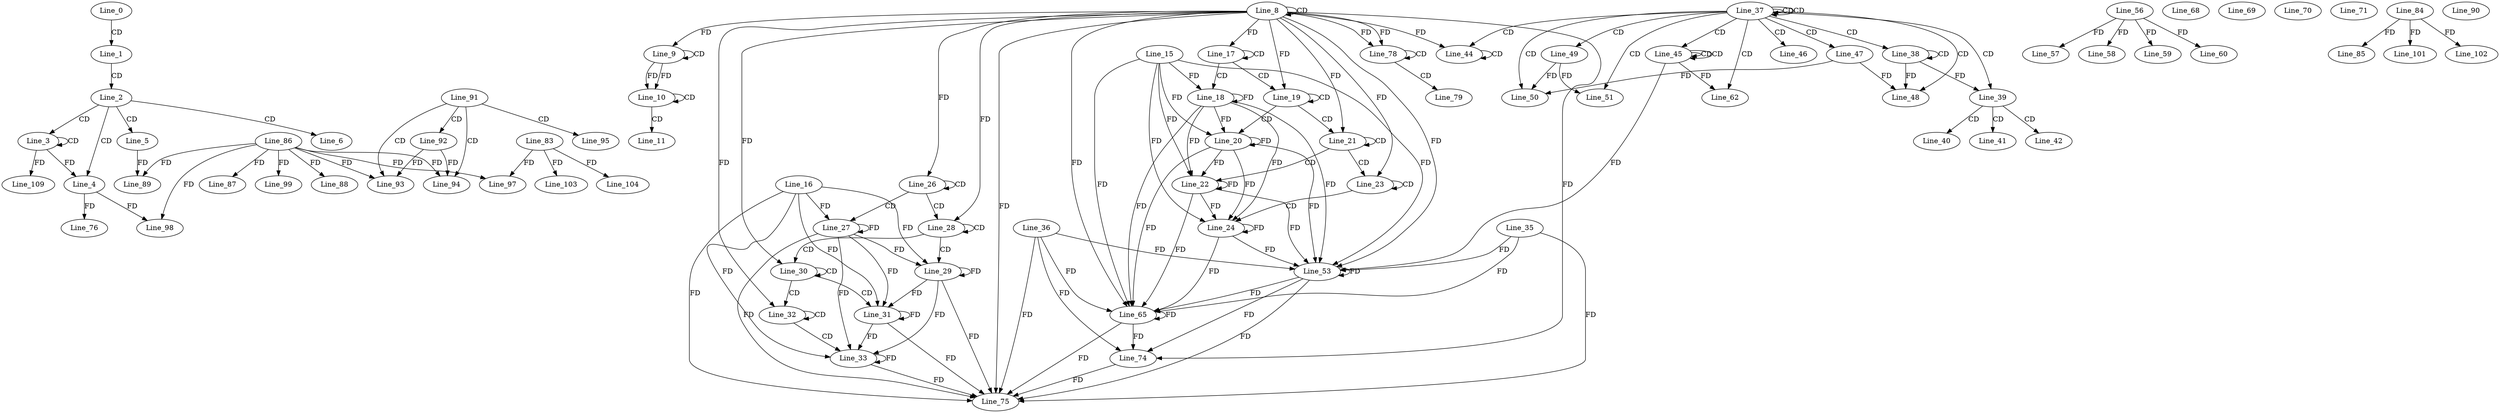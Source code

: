 digraph G {
  Line_0;
  Line_1;
  Line_2;
  Line_3;
  Line_3;
  Line_4;
  Line_4;
  Line_5;
  Line_6;
  Line_8;
  Line_8;
  Line_9;
  Line_9;
  Line_10;
  Line_10;
  Line_11;
  Line_17;
  Line_17;
  Line_17;
  Line_18;
  Line_15;
  Line_19;
  Line_19;
  Line_19;
  Line_20;
  Line_21;
  Line_21;
  Line_21;
  Line_22;
  Line_23;
  Line_23;
  Line_23;
  Line_24;
  Line_26;
  Line_26;
  Line_26;
  Line_27;
  Line_16;
  Line_28;
  Line_28;
  Line_28;
  Line_29;
  Line_30;
  Line_30;
  Line_30;
  Line_31;
  Line_32;
  Line_32;
  Line_32;
  Line_33;
  Line_37;
  Line_37;
  Line_37;
  Line_38;
  Line_38;
  Line_39;
  Line_40;
  Line_41;
  Line_42;
  Line_44;
  Line_44;
  Line_44;
  Line_45;
  Line_45;
  Line_45;
  Line_45;
  Line_46;
  Line_47;
  Line_48;
  Line_48;
  Line_49;
  Line_50;
  Line_50;
  Line_51;
  Line_36;
  Line_53;
  Line_53;
  Line_35;
  Line_53;
  Line_53;
  Line_56;
  Line_57;
  Line_58;
  Line_59;
  Line_60;
  Line_62;
  Line_65;
  Line_65;
  Line_65;
  Line_68;
  Line_69;
  Line_70;
  Line_71;
  Line_74;
  Line_74;
  Line_75;
  Line_74;
  Line_75;
  Line_76;
  Line_78;
  Line_78;
  Line_79;
  Line_84;
  Line_85;
  Line_86;
  Line_87;
  Line_88;
  Line_89;
  Line_89;
  Line_90;
  Line_91;
  Line_92;
  Line_93;
  Line_93;
  Line_94;
  Line_94;
  Line_95;
  Line_97;
  Line_83;
  Line_97;
  Line_98;
  Line_98;
  Line_99;
  Line_101;
  Line_102;
  Line_103;
  Line_104;
  Line_109;
  Line_0 -> Line_1 [ label="CD" ];
  Line_1 -> Line_2 [ label="CD" ];
  Line_2 -> Line_3 [ label="CD" ];
  Line_3 -> Line_3 [ label="CD" ];
  Line_2 -> Line_4 [ label="CD" ];
  Line_3 -> Line_4 [ label="FD" ];
  Line_2 -> Line_5 [ label="CD" ];
  Line_2 -> Line_6 [ label="CD" ];
  Line_8 -> Line_8 [ label="CD" ];
  Line_9 -> Line_9 [ label="CD" ];
  Line_8 -> Line_9 [ label="FD" ];
  Line_9 -> Line_10 [ label="FD" ];
  Line_10 -> Line_10 [ label="CD" ];
  Line_9 -> Line_10 [ label="FD" ];
  Line_10 -> Line_11 [ label="CD" ];
  Line_17 -> Line_17 [ label="CD" ];
  Line_8 -> Line_17 [ label="FD" ];
  Line_17 -> Line_18 [ label="CD" ];
  Line_15 -> Line_18 [ label="FD" ];
  Line_18 -> Line_18 [ label="FD" ];
  Line_17 -> Line_19 [ label="CD" ];
  Line_19 -> Line_19 [ label="CD" ];
  Line_8 -> Line_19 [ label="FD" ];
  Line_19 -> Line_20 [ label="CD" ];
  Line_15 -> Line_20 [ label="FD" ];
  Line_18 -> Line_20 [ label="FD" ];
  Line_20 -> Line_20 [ label="FD" ];
  Line_19 -> Line_21 [ label="CD" ];
  Line_21 -> Line_21 [ label="CD" ];
  Line_8 -> Line_21 [ label="FD" ];
  Line_21 -> Line_22 [ label="CD" ];
  Line_15 -> Line_22 [ label="FD" ];
  Line_18 -> Line_22 [ label="FD" ];
  Line_20 -> Line_22 [ label="FD" ];
  Line_22 -> Line_22 [ label="FD" ];
  Line_21 -> Line_23 [ label="CD" ];
  Line_23 -> Line_23 [ label="CD" ];
  Line_8 -> Line_23 [ label="FD" ];
  Line_23 -> Line_24 [ label="CD" ];
  Line_15 -> Line_24 [ label="FD" ];
  Line_18 -> Line_24 [ label="FD" ];
  Line_20 -> Line_24 [ label="FD" ];
  Line_22 -> Line_24 [ label="FD" ];
  Line_24 -> Line_24 [ label="FD" ];
  Line_26 -> Line_26 [ label="CD" ];
  Line_8 -> Line_26 [ label="FD" ];
  Line_26 -> Line_27 [ label="CD" ];
  Line_16 -> Line_27 [ label="FD" ];
  Line_27 -> Line_27 [ label="FD" ];
  Line_26 -> Line_28 [ label="CD" ];
  Line_28 -> Line_28 [ label="CD" ];
  Line_8 -> Line_28 [ label="FD" ];
  Line_28 -> Line_29 [ label="CD" ];
  Line_16 -> Line_29 [ label="FD" ];
  Line_27 -> Line_29 [ label="FD" ];
  Line_29 -> Line_29 [ label="FD" ];
  Line_28 -> Line_30 [ label="CD" ];
  Line_30 -> Line_30 [ label="CD" ];
  Line_8 -> Line_30 [ label="FD" ];
  Line_30 -> Line_31 [ label="CD" ];
  Line_16 -> Line_31 [ label="FD" ];
  Line_27 -> Line_31 [ label="FD" ];
  Line_29 -> Line_31 [ label="FD" ];
  Line_31 -> Line_31 [ label="FD" ];
  Line_30 -> Line_32 [ label="CD" ];
  Line_32 -> Line_32 [ label="CD" ];
  Line_8 -> Line_32 [ label="FD" ];
  Line_32 -> Line_33 [ label="CD" ];
  Line_16 -> Line_33 [ label="FD" ];
  Line_27 -> Line_33 [ label="FD" ];
  Line_29 -> Line_33 [ label="FD" ];
  Line_31 -> Line_33 [ label="FD" ];
  Line_33 -> Line_33 [ label="FD" ];
  Line_37 -> Line_37 [ label="CD" ];
  Line_37 -> Line_37 [ label="CD" ];
  Line_37 -> Line_38 [ label="CD" ];
  Line_38 -> Line_38 [ label="CD" ];
  Line_37 -> Line_39 [ label="CD" ];
  Line_38 -> Line_39 [ label="FD" ];
  Line_39 -> Line_40 [ label="CD" ];
  Line_39 -> Line_41 [ label="CD" ];
  Line_39 -> Line_42 [ label="CD" ];
  Line_37 -> Line_44 [ label="CD" ];
  Line_44 -> Line_44 [ label="CD" ];
  Line_8 -> Line_44 [ label="FD" ];
  Line_37 -> Line_45 [ label="CD" ];
  Line_45 -> Line_45 [ label="CD" ];
  Line_45 -> Line_45 [ label="CD" ];
  Line_37 -> Line_46 [ label="CD" ];
  Line_37 -> Line_47 [ label="CD" ];
  Line_37 -> Line_48 [ label="CD" ];
  Line_47 -> Line_48 [ label="FD" ];
  Line_38 -> Line_48 [ label="FD" ];
  Line_37 -> Line_49 [ label="CD" ];
  Line_37 -> Line_50 [ label="CD" ];
  Line_49 -> Line_50 [ label="FD" ];
  Line_47 -> Line_50 [ label="FD" ];
  Line_37 -> Line_51 [ label="CD" ];
  Line_49 -> Line_51 [ label="FD" ];
  Line_36 -> Line_53 [ label="FD" ];
  Line_53 -> Line_53 [ label="FD" ];
  Line_15 -> Line_53 [ label="FD" ];
  Line_18 -> Line_53 [ label="FD" ];
  Line_20 -> Line_53 [ label="FD" ];
  Line_22 -> Line_53 [ label="FD" ];
  Line_24 -> Line_53 [ label="FD" ];
  Line_35 -> Line_53 [ label="FD" ];
  Line_45 -> Line_53 [ label="FD" ];
  Line_8 -> Line_53 [ label="FD" ];
  Line_56 -> Line_57 [ label="FD" ];
  Line_56 -> Line_58 [ label="FD" ];
  Line_56 -> Line_59 [ label="FD" ];
  Line_56 -> Line_60 [ label="FD" ];
  Line_37 -> Line_62 [ label="CD" ];
  Line_45 -> Line_62 [ label="FD" ];
  Line_36 -> Line_65 [ label="FD" ];
  Line_53 -> Line_65 [ label="FD" ];
  Line_65 -> Line_65 [ label="FD" ];
  Line_15 -> Line_65 [ label="FD" ];
  Line_18 -> Line_65 [ label="FD" ];
  Line_20 -> Line_65 [ label="FD" ];
  Line_22 -> Line_65 [ label="FD" ];
  Line_24 -> Line_65 [ label="FD" ];
  Line_35 -> Line_65 [ label="FD" ];
  Line_8 -> Line_65 [ label="FD" ];
  Line_36 -> Line_74 [ label="FD" ];
  Line_53 -> Line_74 [ label="FD" ];
  Line_65 -> Line_74 [ label="FD" ];
  Line_8 -> Line_74 [ label="FD" ];
  Line_16 -> Line_75 [ label="FD" ];
  Line_27 -> Line_75 [ label="FD" ];
  Line_29 -> Line_75 [ label="FD" ];
  Line_31 -> Line_75 [ label="FD" ];
  Line_33 -> Line_75 [ label="FD" ];
  Line_36 -> Line_75 [ label="FD" ];
  Line_53 -> Line_75 [ label="FD" ];
  Line_65 -> Line_75 [ label="FD" ];
  Line_74 -> Line_75 [ label="FD" ];
  Line_35 -> Line_75 [ label="FD" ];
  Line_8 -> Line_75 [ label="FD" ];
  Line_4 -> Line_76 [ label="FD" ];
  Line_8 -> Line_78 [ label="FD" ];
  Line_78 -> Line_78 [ label="CD" ];
  Line_8 -> Line_78 [ label="FD" ];
  Line_78 -> Line_79 [ label="CD" ];
  Line_84 -> Line_85 [ label="FD" ];
  Line_86 -> Line_87 [ label="FD" ];
  Line_86 -> Line_88 [ label="FD" ];
  Line_86 -> Line_89 [ label="FD" ];
  Line_5 -> Line_89 [ label="FD" ];
  Line_91 -> Line_92 [ label="CD" ];
  Line_91 -> Line_93 [ label="CD" ];
  Line_86 -> Line_93 [ label="FD" ];
  Line_92 -> Line_93 [ label="FD" ];
  Line_91 -> Line_94 [ label="CD" ];
  Line_86 -> Line_94 [ label="FD" ];
  Line_92 -> Line_94 [ label="FD" ];
  Line_91 -> Line_95 [ label="CD" ];
  Line_86 -> Line_97 [ label="FD" ];
  Line_83 -> Line_97 [ label="FD" ];
  Line_4 -> Line_98 [ label="FD" ];
  Line_86 -> Line_98 [ label="FD" ];
  Line_86 -> Line_99 [ label="FD" ];
  Line_84 -> Line_101 [ label="FD" ];
  Line_84 -> Line_102 [ label="FD" ];
  Line_83 -> Line_103 [ label="FD" ];
  Line_83 -> Line_104 [ label="FD" ];
  Line_3 -> Line_109 [ label="FD" ];
}
